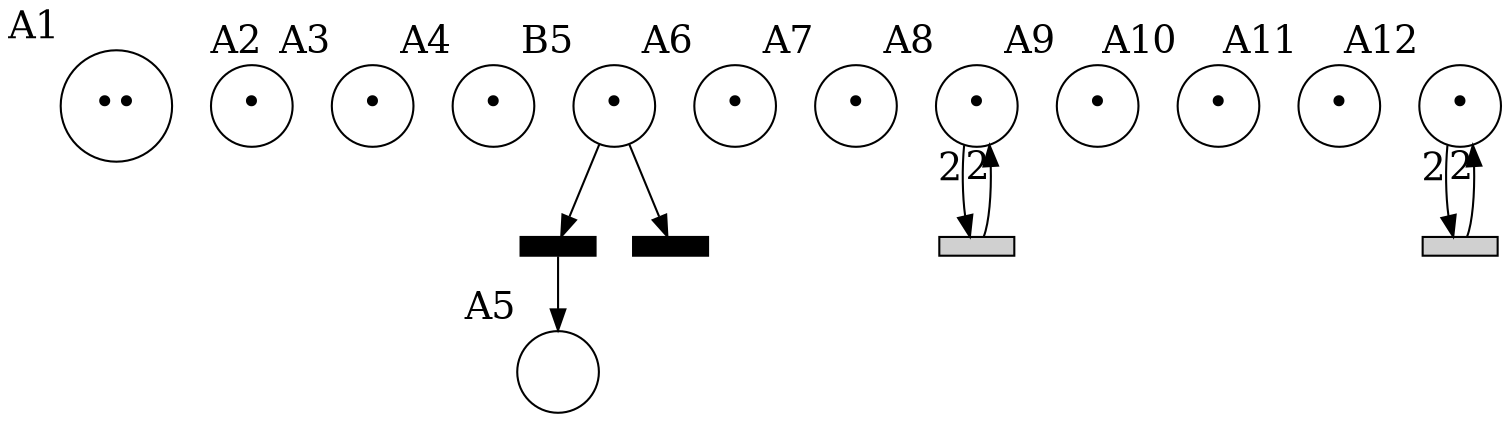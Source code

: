 digraph G {

	node[fontsize=18];
	edge[fontsize=18];
	A1 [shape=circle,xlabel="A1",label="••",pos="0.000000,0.000000!"];
	A2 [shape=circle,xlabel="A2",label="•",pos="0.000000,-0.746947!"];
	A3 [shape=circle,xlabel="A3",label="•",pos="0.000000,-1.493894!"];
	A4 [shape=circle,xlabel="A4",label="•",pos="0.000000,-2.240841!"];
	A5 [shape=circle,xlabel="A5",label=" ",pos="-0.746947,-2.614314!"];
	B5 [shape=circle,xlabel="B5",label="•",pos="-0.746947,-1.601814!"];
	A6 [shape=circle,xlabel="A6",label="•",pos="-1.493894,-2.987788!"];
	A7 [shape=circle,xlabel="A7",label="•",pos="-2.240841,-3.361261!"];
	A8 [shape=circle,xlabel="A8",label="•",pos="-2.987788,-3.734735!"];
	A9 [shape=circle,xlabel="A9",label="•",pos="0.746947,-2.614314!"];
	A10 [shape=circle,xlabel="A10",label="•",pos="1.493894,-2.987788!"];
	A11 [shape=circle,xlabel="A11",label="•",pos="2.240841,-3.361261!"];
	A12 [shape=circle,xlabel="A12",label="•",pos="2.987788,-3.734735!"];
	tb5 [shape=rect,fixedsize=true,height=0.12,width=0.5,style=filled,fillcolor=black,xlabel="",label="",pos="-0.746947,-2.108064!"];
	tAb5 [shape=rect,fixedsize=true,height=0.12,width=0.5,style=filled,fillcolor=black,xlabel="",label="",pos="-0.746947,-1.095564!"];
	tloop8 [shape=rect,fixedsize=true,height=0.12,width=0.5,style=filled,fillcolor="#D0D0D0",xlabel="",label="",pos="-2.987788,-4.484735!"];
	tloop12 [shape=rect,fixedsize=true,height=0.12,width=0.5,style=filled,fillcolor="#D0D0D0",xlabel="",label="",pos="2.987788,-4.484735!"];
	B5 -> tb5;
	B5 -> tAb5;
	A8 -> tloop8 [xlabel="2"];
	A12 -> tloop12 [xlabel="2"];
	tb5 -> A5;
	tloop8 -> A8 [xlabel="2"];
	tloop12 -> A12 [xlabel="2"];
}
